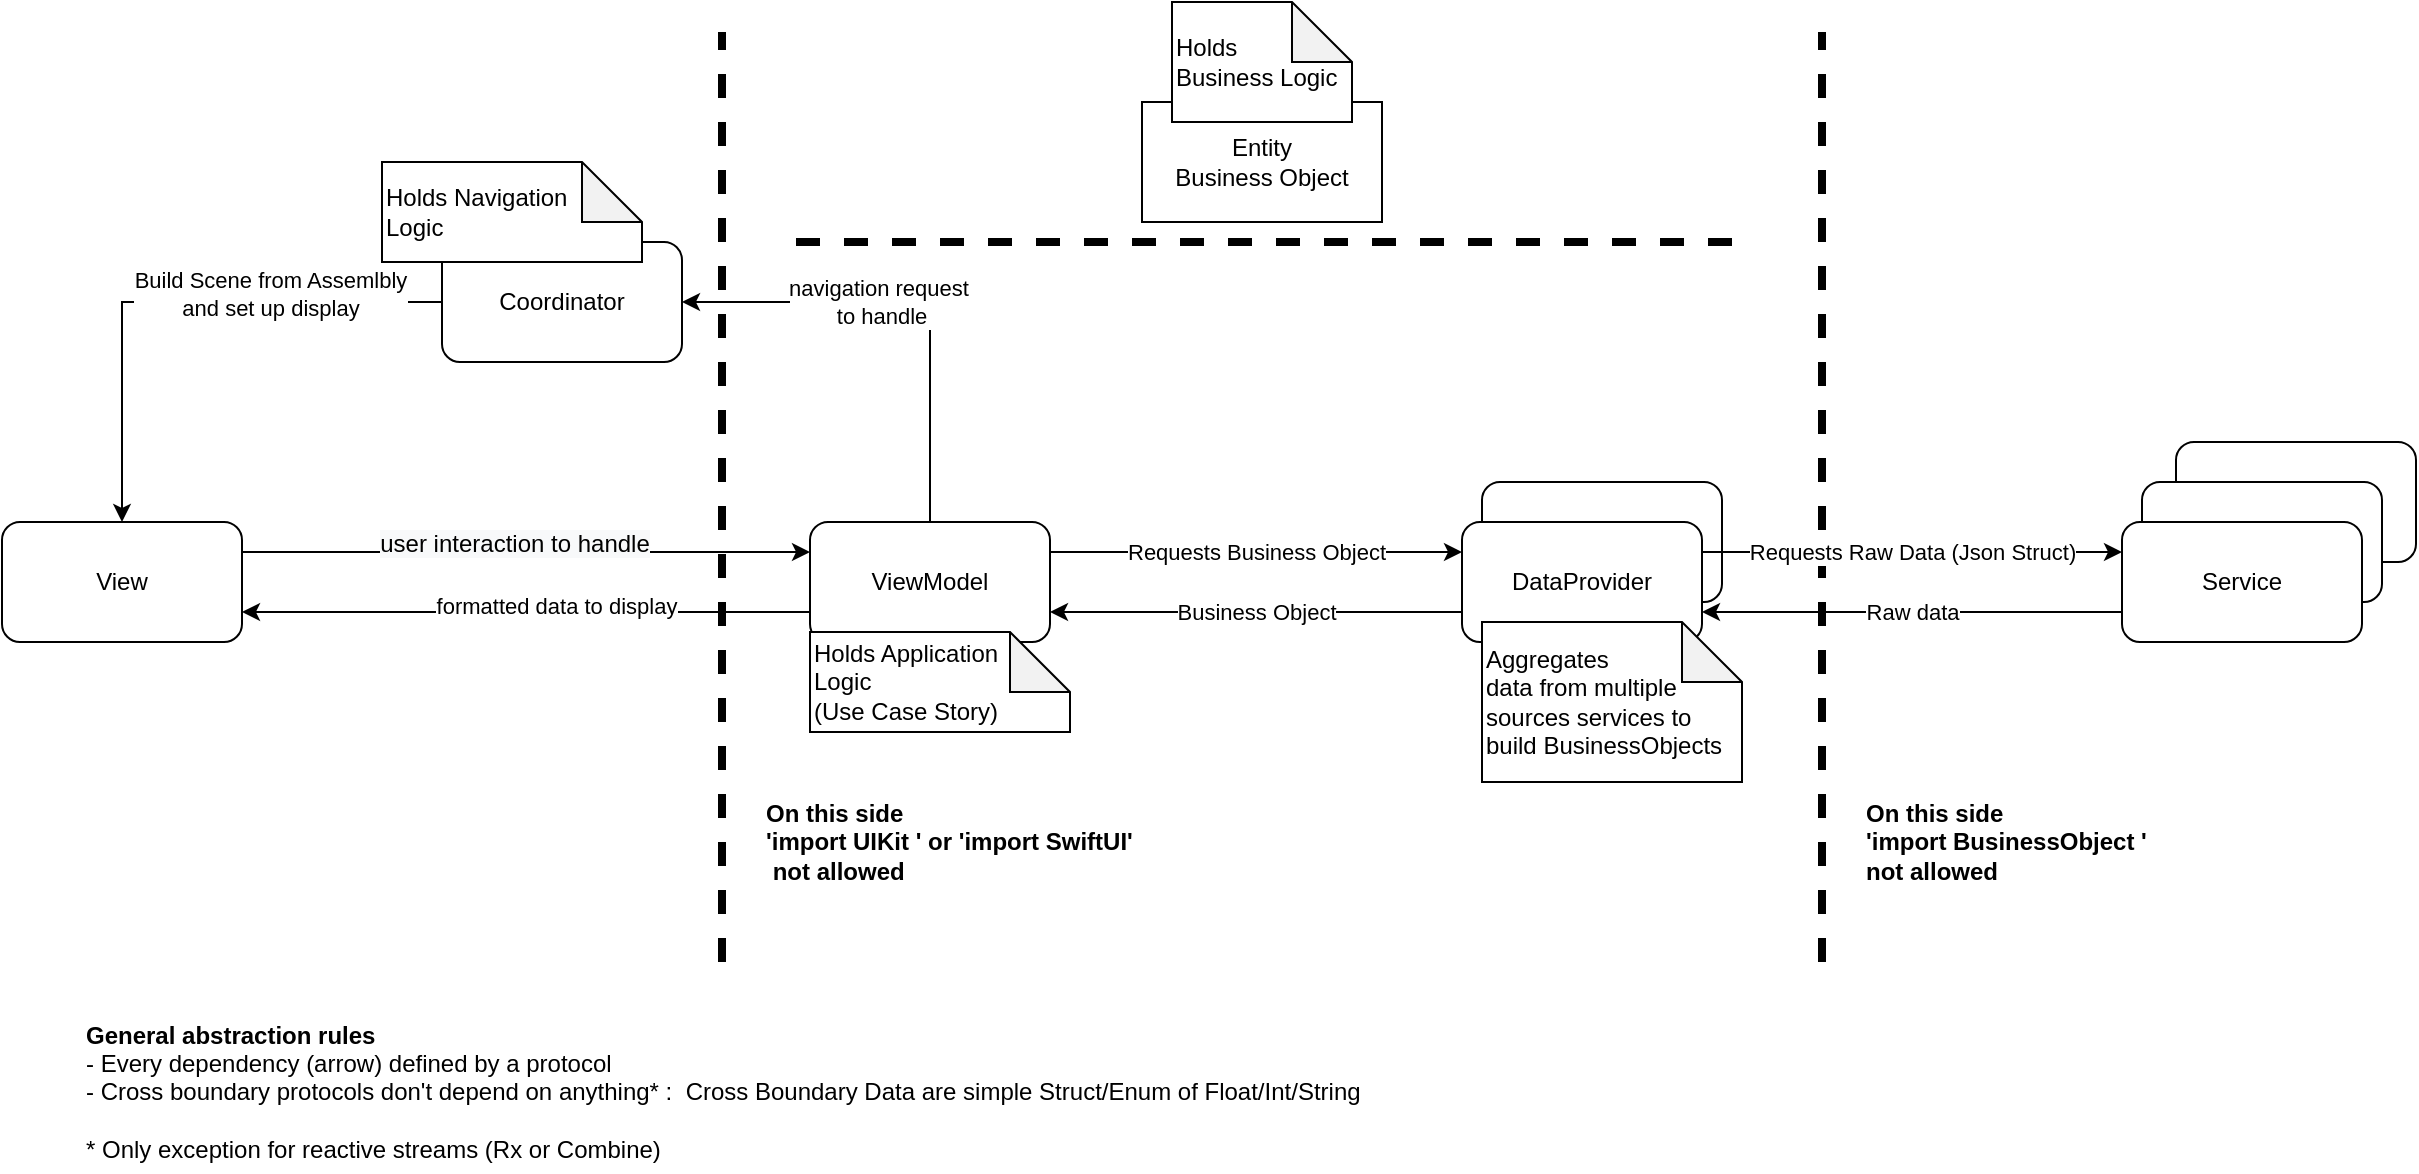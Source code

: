 <mxfile version="20.4.1" type="device"><diagram id="IqsIaZHnXh-778Lgr3Fg" name="Page-1"><mxGraphModel dx="1372" dy="1125" grid="1" gridSize="10" guides="1" tooltips="1" connect="1" arrows="1" fold="1" page="1" pageScale="1" pageWidth="1654" pageHeight="1169" math="0" shadow="0"><root><mxCell id="0"/><mxCell id="1" parent="0"/><mxCell id="_FerT0JbUeN8KcOLFhlX-22" value="Service" style="rounded=1;whiteSpace=wrap;html=1;" vertex="1" parent="1"><mxGeometry x="1097" y="260" width="120" height="60" as="geometry"/></mxCell><mxCell id="_FerT0JbUeN8KcOLFhlX-19" value="DataProvider" style="rounded=1;whiteSpace=wrap;html=1;" vertex="1" parent="1"><mxGeometry x="750" y="280" width="120" height="60" as="geometry"/></mxCell><mxCell id="2B9m5LGd9bEnkK_E82YT-11" style="edgeStyle=orthogonalEdgeStyle;rounded=0;orthogonalLoop=1;jettySize=auto;html=1;exitX=1;exitY=0.25;exitDx=0;exitDy=0;entryX=0;entryY=0.25;entryDx=0;entryDy=0;" parent="1" source="2B9m5LGd9bEnkK_E82YT-1" target="2B9m5LGd9bEnkK_E82YT-2" edge="1"><mxGeometry relative="1" as="geometry"/></mxCell><mxCell id="2B9m5LGd9bEnkK_E82YT-12" value="&lt;span style=&quot;font-size: 12px; text-align: left; background-color: rgb(248, 249, 250);&quot;&gt;user interaction to handle&lt;br&gt;&lt;/span&gt;" style="edgeLabel;html=1;align=center;verticalAlign=middle;resizable=0;points=[];" parent="2B9m5LGd9bEnkK_E82YT-11" vertex="1" connectable="0"><mxGeometry x="-0.047" y="4" relative="1" as="geometry"><mxPoint as="offset"/></mxGeometry></mxCell><mxCell id="2B9m5LGd9bEnkK_E82YT-1" value="View" style="rounded=1;whiteSpace=wrap;html=1;" parent="1" vertex="1"><mxGeometry x="10" y="300" width="120" height="60" as="geometry"/></mxCell><mxCell id="2B9m5LGd9bEnkK_E82YT-15" style="edgeStyle=orthogonalEdgeStyle;rounded=0;orthogonalLoop=1;jettySize=auto;html=1;exitX=0;exitY=0.75;exitDx=0;exitDy=0;entryX=1;entryY=0.75;entryDx=0;entryDy=0;" parent="1" source="2B9m5LGd9bEnkK_E82YT-2" target="2B9m5LGd9bEnkK_E82YT-1" edge="1"><mxGeometry relative="1" as="geometry"/></mxCell><mxCell id="2B9m5LGd9bEnkK_E82YT-16" value="formatted data to display" style="edgeLabel;html=1;align=center;verticalAlign=middle;resizable=0;points=[];" parent="2B9m5LGd9bEnkK_E82YT-15" vertex="1" connectable="0"><mxGeometry x="-0.107" y="-3" relative="1" as="geometry"><mxPoint as="offset"/></mxGeometry></mxCell><mxCell id="2B9m5LGd9bEnkK_E82YT-18" style="edgeStyle=orthogonalEdgeStyle;rounded=0;orthogonalLoop=1;jettySize=auto;html=1;exitX=0.5;exitY=0;exitDx=0;exitDy=0;entryX=1;entryY=0.5;entryDx=0;entryDy=0;" parent="1" source="2B9m5LGd9bEnkK_E82YT-2" target="2B9m5LGd9bEnkK_E82YT-3" edge="1"><mxGeometry relative="1" as="geometry"/></mxCell><mxCell id="2B9m5LGd9bEnkK_E82YT-19" value="navigation request&lt;br&gt;&amp;nbsp;to handle" style="edgeLabel;html=1;align=center;verticalAlign=middle;resizable=0;points=[];" parent="2B9m5LGd9bEnkK_E82YT-18" vertex="1" connectable="0"><mxGeometry x="0.167" relative="1" as="geometry"><mxPoint as="offset"/></mxGeometry></mxCell><mxCell id="_FerT0JbUeN8KcOLFhlX-15" value="Requests Business Object" style="edgeStyle=orthogonalEdgeStyle;rounded=0;orthogonalLoop=1;jettySize=auto;html=1;exitX=1;exitY=0.25;exitDx=0;exitDy=0;entryX=0;entryY=0.25;entryDx=0;entryDy=0;strokeWidth=1;startSize=6;endSize=6;" edge="1" parent="1" source="2B9m5LGd9bEnkK_E82YT-2" target="_FerT0JbUeN8KcOLFhlX-5"><mxGeometry relative="1" as="geometry"/></mxCell><mxCell id="2B9m5LGd9bEnkK_E82YT-2" value="ViewModel" style="rounded=1;whiteSpace=wrap;html=1;" parent="1" vertex="1"><mxGeometry x="414" y="300" width="120" height="60" as="geometry"/></mxCell><mxCell id="2B9m5LGd9bEnkK_E82YT-20" style="edgeStyle=orthogonalEdgeStyle;rounded=0;orthogonalLoop=1;jettySize=auto;html=1;exitX=0;exitY=0.5;exitDx=0;exitDy=0;entryX=0.5;entryY=0;entryDx=0;entryDy=0;" parent="1" source="2B9m5LGd9bEnkK_E82YT-3" target="2B9m5LGd9bEnkK_E82YT-1" edge="1"><mxGeometry relative="1" as="geometry"/></mxCell><mxCell id="_FerT0JbUeN8KcOLFhlX-1" value="Build Scene from Assemlbly &lt;br&gt;and&amp;nbsp;set up display" style="edgeLabel;html=1;align=center;verticalAlign=middle;resizable=0;points=[];" vertex="1" connectable="0" parent="2B9m5LGd9bEnkK_E82YT-20"><mxGeometry x="-0.442" y="-4" relative="1" as="geometry"><mxPoint x="-11" as="offset"/></mxGeometry></mxCell><mxCell id="2B9m5LGd9bEnkK_E82YT-3" value="Coordinator" style="rounded=1;whiteSpace=wrap;html=1;" parent="1" vertex="1"><mxGeometry x="230" y="160" width="120" height="60" as="geometry"/></mxCell><mxCell id="2B9m5LGd9bEnkK_E82YT-7" value="Entity&lt;br&gt;Business Object" style="rounded=0;whiteSpace=wrap;html=1;" parent="1" vertex="1"><mxGeometry x="580" y="90" width="120" height="60" as="geometry"/></mxCell><mxCell id="2B9m5LGd9bEnkK_E82YT-9" value="Holds Application &lt;br&gt;Logic &lt;br&gt;(Use Case Story)" style="shape=note;whiteSpace=wrap;html=1;backgroundOutline=1;darkOpacity=0.05;align=left;" parent="1" vertex="1"><mxGeometry x="414" y="355" width="130" height="50" as="geometry"/></mxCell><mxCell id="2B9m5LGd9bEnkK_E82YT-8" value="Holds&amp;nbsp;&lt;br&gt;Business Logic" style="shape=note;whiteSpace=wrap;html=1;backgroundOutline=1;darkOpacity=0.05;align=left;" parent="1" vertex="1"><mxGeometry x="595" y="40" width="90" height="60" as="geometry"/></mxCell><mxCell id="_FerT0JbUeN8KcOLFhlX-2" value="" style="endArrow=none;dashed=1;html=1;rounded=0;endSize=9;startSize=9;strokeWidth=4;" edge="1" parent="1"><mxGeometry width="50" height="50" relative="1" as="geometry"><mxPoint x="370" y="520" as="sourcePoint"/><mxPoint x="370" y="55" as="targetPoint"/></mxGeometry></mxCell><mxCell id="_FerT0JbUeN8KcOLFhlX-3" value="" style="endArrow=none;dashed=1;html=1;rounded=0;endSize=9;startSize=9;strokeWidth=4;" edge="1" parent="1"><mxGeometry width="50" height="50" relative="1" as="geometry"><mxPoint x="920" y="520" as="sourcePoint"/><mxPoint x="920" y="55" as="targetPoint"/></mxGeometry></mxCell><mxCell id="_FerT0JbUeN8KcOLFhlX-4" value="&lt;b&gt;On this side&amp;nbsp;&lt;br&gt;'import UIKit ' or 'import SwiftUI'&lt;br&gt;&lt;div style=&quot;&quot;&gt;&lt;b&gt;&amp;nbsp;not allowed&lt;/b&gt;&lt;/div&gt;&lt;/b&gt;" style="text;html=1;align=left;verticalAlign=middle;resizable=0;points=[];autosize=1;strokeColor=none;fillColor=none;" vertex="1" parent="1"><mxGeometry x="390" y="430" width="210" height="60" as="geometry"/></mxCell><mxCell id="_FerT0JbUeN8KcOLFhlX-16" value="Business Object" style="edgeStyle=orthogonalEdgeStyle;rounded=0;orthogonalLoop=1;jettySize=auto;html=1;exitX=0;exitY=0.75;exitDx=0;exitDy=0;entryX=1;entryY=0.75;entryDx=0;entryDy=0;strokeWidth=1;startSize=6;endSize=6;" edge="1" parent="1" source="_FerT0JbUeN8KcOLFhlX-5" target="2B9m5LGd9bEnkK_E82YT-2"><mxGeometry relative="1" as="geometry"/></mxCell><mxCell id="_FerT0JbUeN8KcOLFhlX-5" value="DataProvider" style="rounded=1;whiteSpace=wrap;html=1;" vertex="1" parent="1"><mxGeometry x="740" y="300" width="120" height="60" as="geometry"/></mxCell><mxCell id="_FerT0JbUeN8KcOLFhlX-7" value="&lt;b&gt;On this side&amp;nbsp;&lt;br&gt;'import BusinessObject '&amp;nbsp;&lt;br&gt;not allowed&lt;br&gt;&lt;/b&gt;" style="text;html=1;align=left;verticalAlign=middle;resizable=0;points=[];autosize=1;strokeColor=none;fillColor=none;" vertex="1" parent="1"><mxGeometry x="940" y="430" width="170" height="60" as="geometry"/></mxCell><mxCell id="_FerT0JbUeN8KcOLFhlX-8" value="" style="endArrow=none;dashed=1;html=1;rounded=0;endSize=9;startSize=9;strokeWidth=4;" edge="1" parent="1"><mxGeometry width="50" height="50" relative="1" as="geometry"><mxPoint x="875" y="160" as="sourcePoint"/><mxPoint x="405" y="160" as="targetPoint"/></mxGeometry></mxCell><mxCell id="_FerT0JbUeN8KcOLFhlX-12" value="Aggregates&amp;nbsp;&lt;br&gt;data from multiple sources services to build BusinessObjects" style="shape=note;whiteSpace=wrap;html=1;backgroundOutline=1;darkOpacity=0.05;align=left;" vertex="1" parent="1"><mxGeometry x="750" y="350" width="130" height="80" as="geometry"/></mxCell><mxCell id="_FerT0JbUeN8KcOLFhlX-13" value="Holds Navigation&amp;nbsp;&lt;br&gt;Logic " style="shape=note;whiteSpace=wrap;html=1;backgroundOutline=1;darkOpacity=0.05;align=left;" vertex="1" parent="1"><mxGeometry x="200" y="120" width="130" height="50" as="geometry"/></mxCell><mxCell id="_FerT0JbUeN8KcOLFhlX-17" value="Requests Raw Data (Json Struct)" style="edgeStyle=orthogonalEdgeStyle;rounded=0;orthogonalLoop=1;jettySize=auto;html=1;exitX=1;exitY=0.25;exitDx=0;exitDy=0;entryX=0;entryY=0.25;entryDx=0;entryDy=0;strokeWidth=1;startSize=6;endSize=6;" edge="1" parent="1" source="_FerT0JbUeN8KcOLFhlX-5" target="2B9m5LGd9bEnkK_E82YT-4"><mxGeometry relative="1" as="geometry"><mxPoint x="864" y="320" as="sourcePoint"/><mxPoint x="1070" y="320" as="targetPoint"/></mxGeometry></mxCell><mxCell id="_FerT0JbUeN8KcOLFhlX-18" value="Raw data" style="edgeStyle=orthogonalEdgeStyle;rounded=0;orthogonalLoop=1;jettySize=auto;html=1;exitX=0;exitY=0.75;exitDx=0;exitDy=0;entryX=1;entryY=0.75;entryDx=0;entryDy=0;strokeWidth=1;startSize=6;endSize=6;" edge="1" parent="1" source="2B9m5LGd9bEnkK_E82YT-4" target="_FerT0JbUeN8KcOLFhlX-5"><mxGeometry relative="1" as="geometry"><mxPoint x="1066" y="350" as="sourcePoint"/><mxPoint x="860" y="350" as="targetPoint"/></mxGeometry></mxCell><mxCell id="_FerT0JbUeN8KcOLFhlX-21" value="Service" style="rounded=1;whiteSpace=wrap;html=1;" vertex="1" parent="1"><mxGeometry x="1080" y="280" width="120" height="60" as="geometry"/></mxCell><mxCell id="2B9m5LGd9bEnkK_E82YT-4" value="Service" style="rounded=1;whiteSpace=wrap;html=1;" parent="1" vertex="1"><mxGeometry x="1070" y="300" width="120" height="60" as="geometry"/></mxCell><mxCell id="_FerT0JbUeN8KcOLFhlX-24" value="&lt;b&gt;General abstraction rules&lt;/b&gt;&lt;br&gt;&lt;div&gt;- Every dependency (arrow) defined by a protocol&lt;/div&gt;&lt;div&gt;- Cross boundary protocols don't depend on anything* : &amp;nbsp;Cross Boundary Data are simple Struct/Enum of Float/Int/String&lt;/div&gt;&lt;div&gt;&lt;br&gt;&lt;/div&gt;&lt;div&gt;* Only exception for reactive streams (Rx or Combine)&lt;/div&gt;" style="text;html=1;align=left;verticalAlign=middle;resizable=0;points=[];autosize=1;strokeColor=none;fillColor=none;" vertex="1" parent="1"><mxGeometry x="50" y="545" width="660" height="80" as="geometry"/></mxCell></root></mxGraphModel></diagram></mxfile>